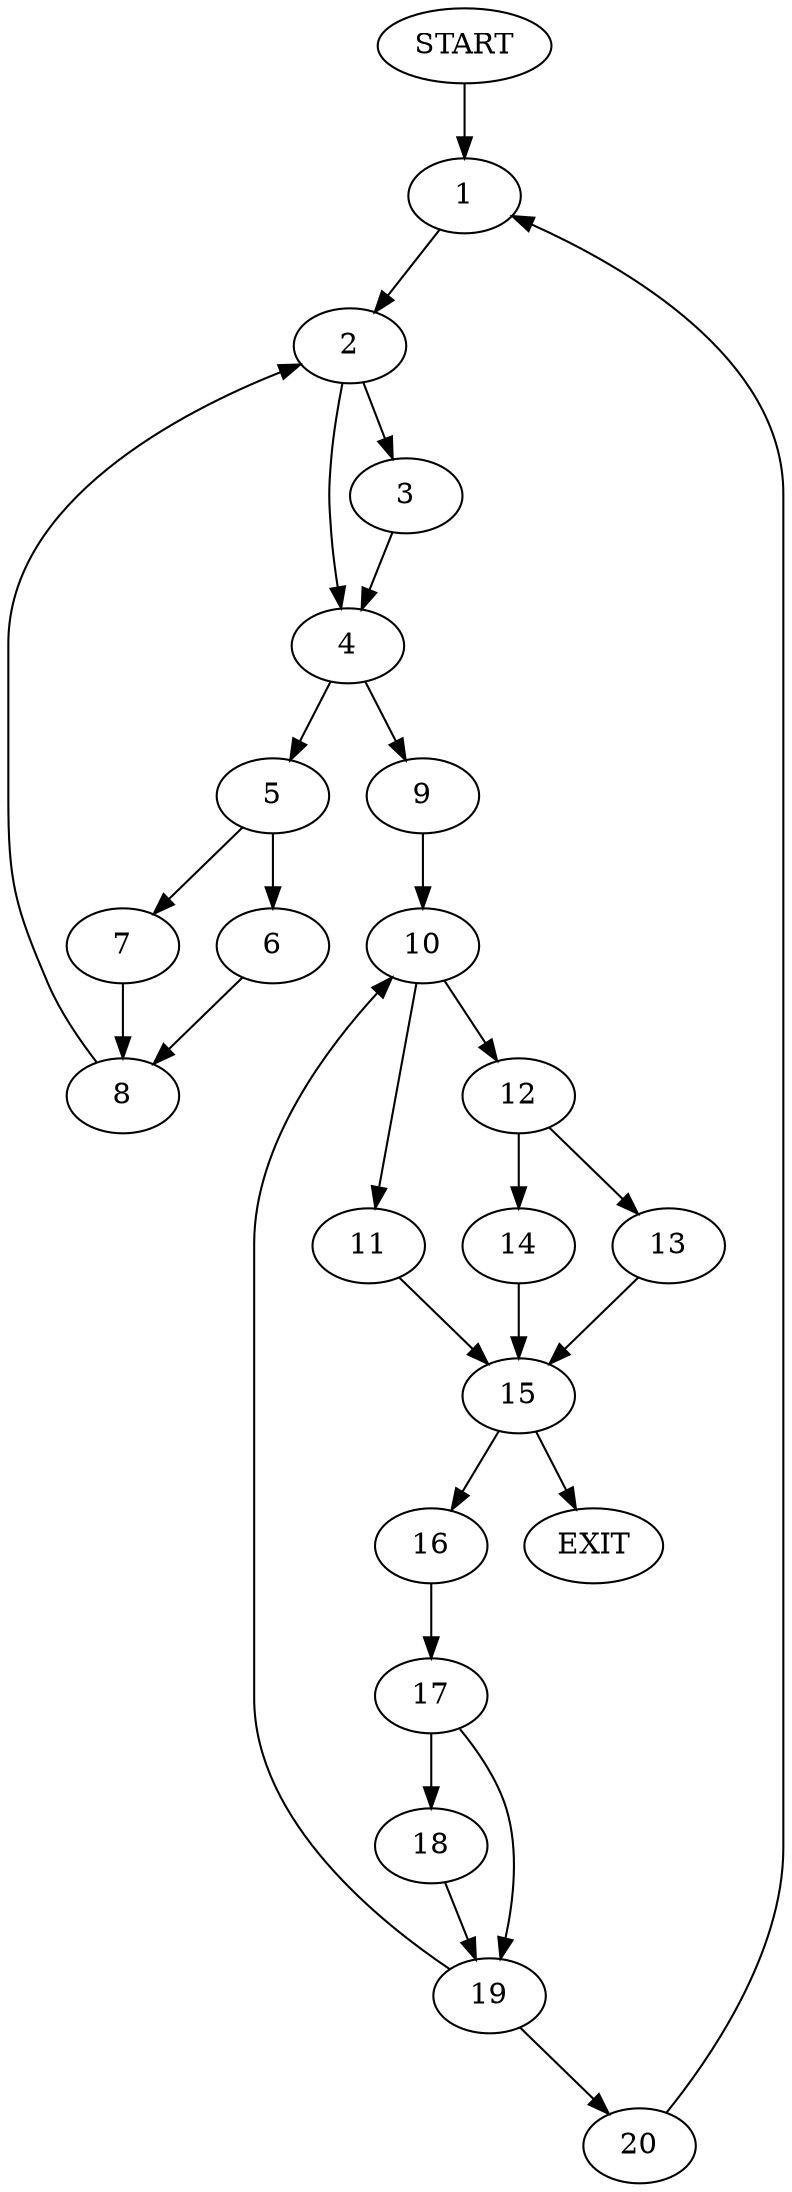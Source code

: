 digraph { 
0 [label="START"];
1;
2;
3;
4;
5;
6;
7;
8;
9;
10;
11;
12;
13;
14;
15;
16;
17;
18;
19;
20;
21[label="EXIT"];
0 -> 1;
1 -> 2;
2 -> 4;
2 -> 3;
3 -> 4;
4 -> 5;
4 -> 9;
5 -> 6;
5 -> 7;
6 -> 8;
7 -> 8;
8 -> 2;
9 -> 10;
10 -> 11;
10 -> 12;
11 -> 15;
12 -> 13;
12 -> 14;
13 -> 15;
14 -> 15;
15 -> 21;
15 -> 16;
16 -> 17;
17 -> 19;
17 -> 18;
18 -> 19;
19 -> 10;
19 -> 20;
20 -> 1;
}